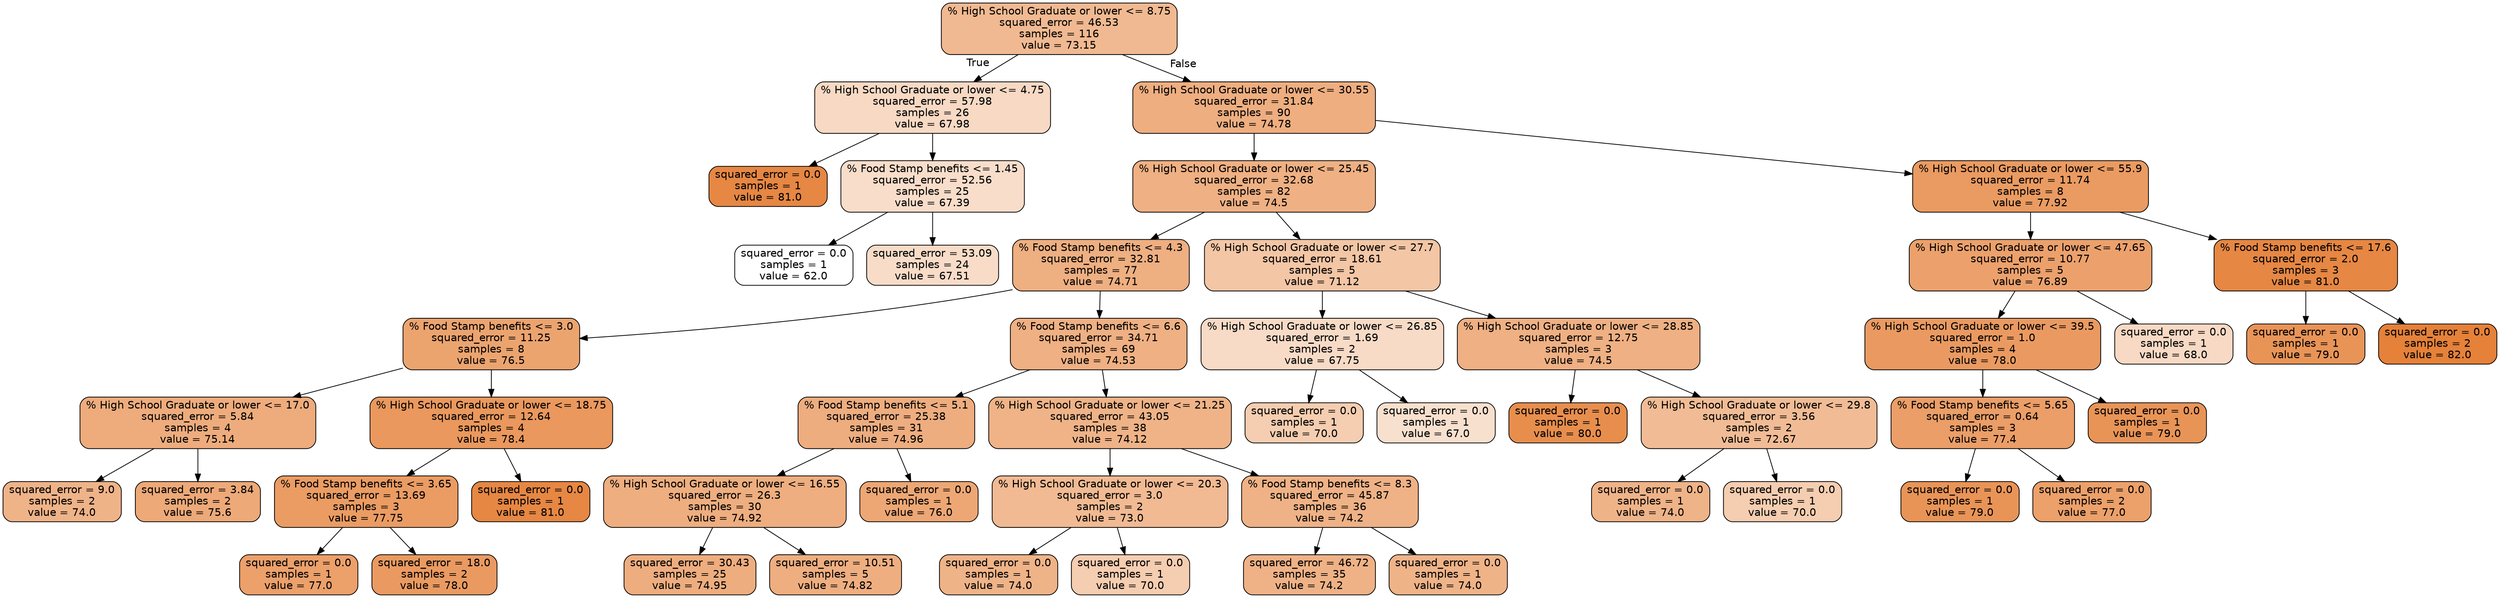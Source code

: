 digraph Tree {
node [shape=box, style="filled, rounded", color="black", fontname="helvetica"] ;
edge [fontname="helvetica"] ;
0 [label="% High School Graduate or lower <= 8.75\nsquared_error = 46.53\nsamples = 116\nvalue = 73.15", fillcolor="#f1b991"] ;
1 [label="% High School Graduate or lower <= 4.75\nsquared_error = 57.98\nsamples = 26\nvalue = 67.98", fillcolor="#f7d9c4"] ;
0 -> 1 [labeldistance=2.5, labelangle=45, headlabel="True"] ;
2 [label="squared_error = 0.0\nsamples = 1\nvalue = 81.0", fillcolor="#e68743"] ;
1 -> 2 ;
3 [label="% Food Stamp benefits <= 1.45\nsquared_error = 52.56\nsamples = 25\nvalue = 67.39", fillcolor="#f8ddca"] ;
1 -> 3 ;
4 [label="squared_error = 0.0\nsamples = 1\nvalue = 62.0", fillcolor="#ffffff"] ;
3 -> 4 ;
5 [label="squared_error = 53.09\nsamples = 24\nvalue = 67.51", fillcolor="#f8dcc8"] ;
3 -> 5 ;
6 [label="% High School Graduate or lower <= 30.55\nsquared_error = 31.84\nsamples = 90\nvalue = 74.78", fillcolor="#eeae80"] ;
0 -> 6 [labeldistance=2.5, labelangle=-45, headlabel="False"] ;
7 [label="% High School Graduate or lower <= 25.45\nsquared_error = 32.68\nsamples = 82\nvalue = 74.5", fillcolor="#efb083"] ;
6 -> 7 ;
8 [label="% Food Stamp benefits <= 4.3\nsquared_error = 32.81\nsamples = 77\nvalue = 74.71", fillcolor="#eeaf81"] ;
7 -> 8 ;
9 [label="% Food Stamp benefits <= 3.0\nsquared_error = 11.25\nsamples = 8\nvalue = 76.5", fillcolor="#eca46f"] ;
8 -> 9 ;
10 [label="% High School Graduate or lower <= 17.0\nsquared_error = 5.84\nsamples = 4\nvalue = 75.14", fillcolor="#eeac7d"] ;
9 -> 10 ;
11 [label="squared_error = 9.0\nsamples = 2\nvalue = 74.0", fillcolor="#efb388"] ;
10 -> 11 ;
12 [label="squared_error = 3.84\nsamples = 2\nvalue = 75.6", fillcolor="#eda978"] ;
10 -> 12 ;
13 [label="% High School Graduate or lower <= 18.75\nsquared_error = 12.64\nsamples = 4\nvalue = 78.4", fillcolor="#ea985d"] ;
9 -> 13 ;
14 [label="% Food Stamp benefits <= 3.65\nsquared_error = 13.69\nsamples = 3\nvalue = 77.75", fillcolor="#eb9c63"] ;
13 -> 14 ;
15 [label="squared_error = 0.0\nsamples = 1\nvalue = 77.0", fillcolor="#eca06a"] ;
14 -> 15 ;
16 [label="squared_error = 18.0\nsamples = 2\nvalue = 78.0", fillcolor="#ea9a61"] ;
14 -> 16 ;
17 [label="squared_error = 0.0\nsamples = 1\nvalue = 81.0", fillcolor="#e68743"] ;
13 -> 17 ;
18 [label="% Food Stamp benefits <= 6.6\nsquared_error = 34.71\nsamples = 69\nvalue = 74.53", fillcolor="#efb083"] ;
8 -> 18 ;
19 [label="% Food Stamp benefits <= 5.1\nsquared_error = 25.38\nsamples = 31\nvalue = 74.96", fillcolor="#eead7f"] ;
18 -> 19 ;
20 [label="% High School Graduate or lower <= 16.55\nsquared_error = 26.3\nsamples = 30\nvalue = 74.92", fillcolor="#eeae7f"] ;
19 -> 20 ;
21 [label="squared_error = 30.43\nsamples = 25\nvalue = 74.95", fillcolor="#eead7f"] ;
20 -> 21 ;
22 [label="squared_error = 10.51\nsamples = 5\nvalue = 74.82", fillcolor="#eeae80"] ;
20 -> 22 ;
23 [label="squared_error = 0.0\nsamples = 1\nvalue = 76.0", fillcolor="#eda774"] ;
19 -> 23 ;
24 [label="% High School Graduate or lower <= 21.25\nsquared_error = 43.05\nsamples = 38\nvalue = 74.12", fillcolor="#efb387"] ;
18 -> 24 ;
25 [label="% High School Graduate or lower <= 20.3\nsquared_error = 3.0\nsamples = 2\nvalue = 73.0", fillcolor="#f1ba92"] ;
24 -> 25 ;
26 [label="squared_error = 0.0\nsamples = 1\nvalue = 74.0", fillcolor="#efb388"] ;
25 -> 26 ;
27 [label="squared_error = 0.0\nsamples = 1\nvalue = 70.0", fillcolor="#f5cdb0"] ;
25 -> 27 ;
28 [label="% Food Stamp benefits <= 8.3\nsquared_error = 45.87\nsamples = 36\nvalue = 74.2", fillcolor="#efb286"] ;
24 -> 28 ;
29 [label="squared_error = 46.72\nsamples = 35\nvalue = 74.2", fillcolor="#efb286"] ;
28 -> 29 ;
30 [label="squared_error = 0.0\nsamples = 1\nvalue = 74.0", fillcolor="#efb388"] ;
28 -> 30 ;
31 [label="% High School Graduate or lower <= 27.7\nsquared_error = 18.61\nsamples = 5\nvalue = 71.12", fillcolor="#f3c6a5"] ;
7 -> 31 ;
32 [label="% High School Graduate or lower <= 26.85\nsquared_error = 1.69\nsamples = 2\nvalue = 67.75", fillcolor="#f8dbc6"] ;
31 -> 32 ;
33 [label="squared_error = 0.0\nsamples = 1\nvalue = 70.0", fillcolor="#f5cdb0"] ;
32 -> 33 ;
34 [label="squared_error = 0.0\nsamples = 1\nvalue = 67.0", fillcolor="#f8e0ce"] ;
32 -> 34 ;
35 [label="% High School Graduate or lower <= 28.85\nsquared_error = 12.75\nsamples = 3\nvalue = 74.5", fillcolor="#efb083"] ;
31 -> 35 ;
36 [label="squared_error = 0.0\nsamples = 1\nvalue = 80.0", fillcolor="#e88e4d"] ;
35 -> 36 ;
37 [label="% High School Graduate or lower <= 29.8\nsquared_error = 3.56\nsamples = 2\nvalue = 72.67", fillcolor="#f1bc95"] ;
35 -> 37 ;
38 [label="squared_error = 0.0\nsamples = 1\nvalue = 74.0", fillcolor="#efb388"] ;
37 -> 38 ;
39 [label="squared_error = 0.0\nsamples = 1\nvalue = 70.0", fillcolor="#f5cdb0"] ;
37 -> 39 ;
40 [label="% High School Graduate or lower <= 55.9\nsquared_error = 11.74\nsamples = 8\nvalue = 77.92", fillcolor="#ea9b61"] ;
6 -> 40 ;
41 [label="% High School Graduate or lower <= 47.65\nsquared_error = 10.77\nsamples = 5\nvalue = 76.89", fillcolor="#eca16c"] ;
40 -> 41 ;
42 [label="% High School Graduate or lower <= 39.5\nsquared_error = 1.0\nsamples = 4\nvalue = 78.0", fillcolor="#ea9a61"] ;
41 -> 42 ;
43 [label="% Food Stamp benefits <= 5.65\nsquared_error = 0.64\nsamples = 3\nvalue = 77.4", fillcolor="#eb9e67"] ;
42 -> 43 ;
44 [label="squared_error = 0.0\nsamples = 1\nvalue = 79.0", fillcolor="#e99457"] ;
43 -> 44 ;
45 [label="squared_error = 0.0\nsamples = 2\nvalue = 77.0", fillcolor="#eca06a"] ;
43 -> 45 ;
46 [label="squared_error = 0.0\nsamples = 1\nvalue = 79.0", fillcolor="#e99457"] ;
42 -> 46 ;
47 [label="squared_error = 0.0\nsamples = 1\nvalue = 68.0", fillcolor="#f7d9c4"] ;
41 -> 47 ;
48 [label="% Food Stamp benefits <= 17.6\nsquared_error = 2.0\nsamples = 3\nvalue = 81.0", fillcolor="#e68743"] ;
40 -> 48 ;
49 [label="squared_error = 0.0\nsamples = 1\nvalue = 79.0", fillcolor="#e99457"] ;
48 -> 49 ;
50 [label="squared_error = 0.0\nsamples = 2\nvalue = 82.0", fillcolor="#e58139"] ;
48 -> 50 ;
}